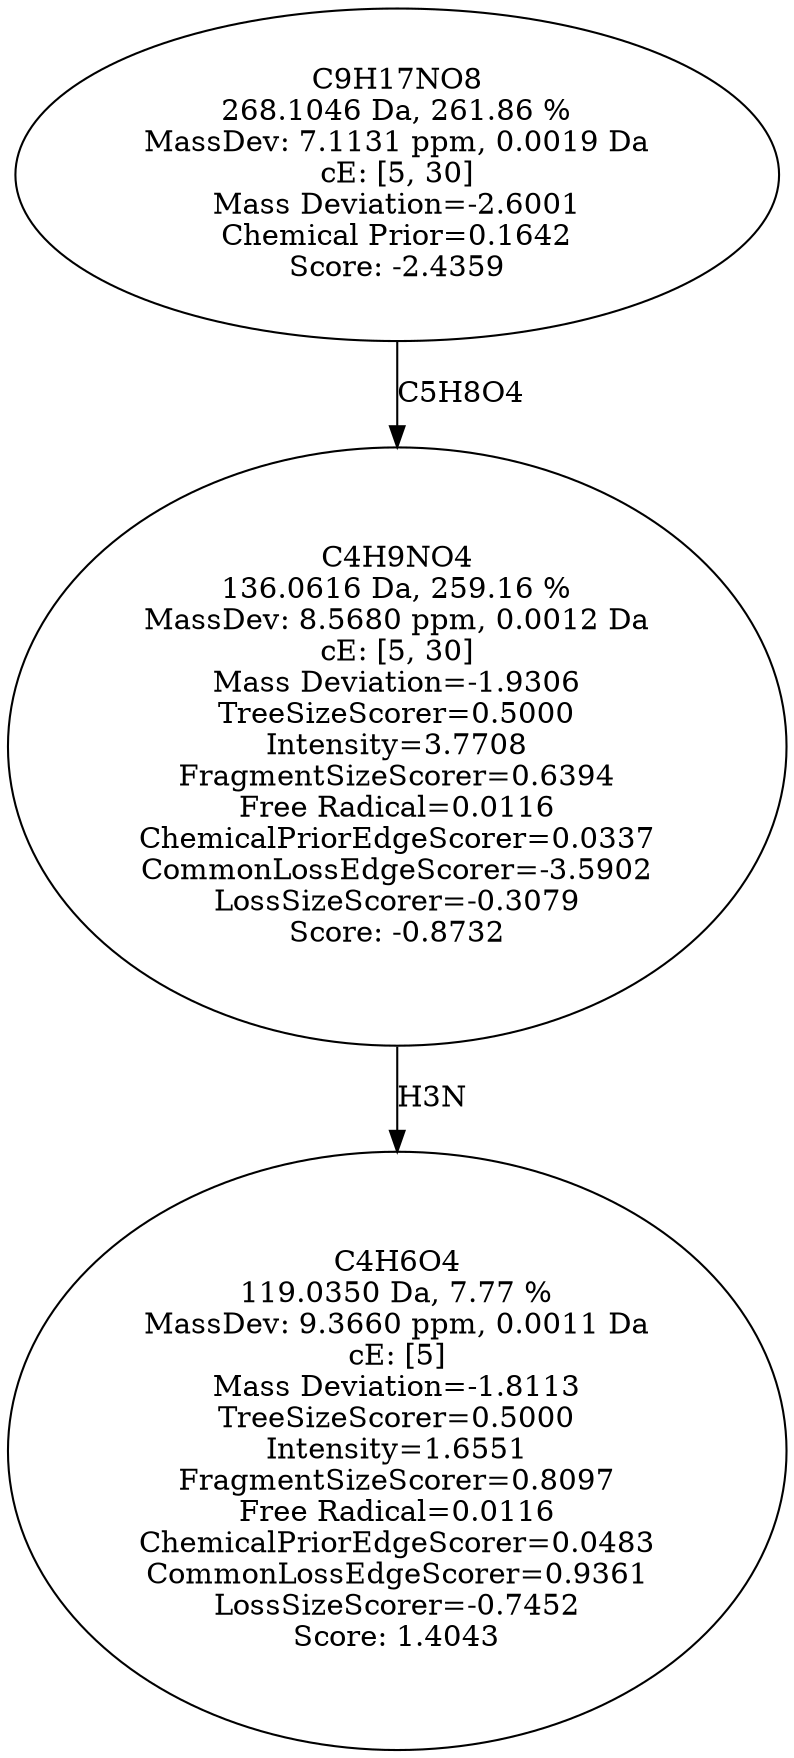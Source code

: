 strict digraph {
v1 [label="C4H6O4\n119.0350 Da, 7.77 %\nMassDev: 9.3660 ppm, 0.0011 Da\ncE: [5]\nMass Deviation=-1.8113\nTreeSizeScorer=0.5000\nIntensity=1.6551\nFragmentSizeScorer=0.8097\nFree Radical=0.0116\nChemicalPriorEdgeScorer=0.0483\nCommonLossEdgeScorer=0.9361\nLossSizeScorer=-0.7452\nScore: 1.4043"];
v2 [label="C4H9NO4\n136.0616 Da, 259.16 %\nMassDev: 8.5680 ppm, 0.0012 Da\ncE: [5, 30]\nMass Deviation=-1.9306\nTreeSizeScorer=0.5000\nIntensity=3.7708\nFragmentSizeScorer=0.6394\nFree Radical=0.0116\nChemicalPriorEdgeScorer=0.0337\nCommonLossEdgeScorer=-3.5902\nLossSizeScorer=-0.3079\nScore: -0.8732"];
v3 [label="C9H17NO8\n268.1046 Da, 261.86 %\nMassDev: 7.1131 ppm, 0.0019 Da\ncE: [5, 30]\nMass Deviation=-2.6001\nChemical Prior=0.1642\nScore: -2.4359"];
v2 -> v1 [label="H3N"];
v3 -> v2 [label="C5H8O4"];
}